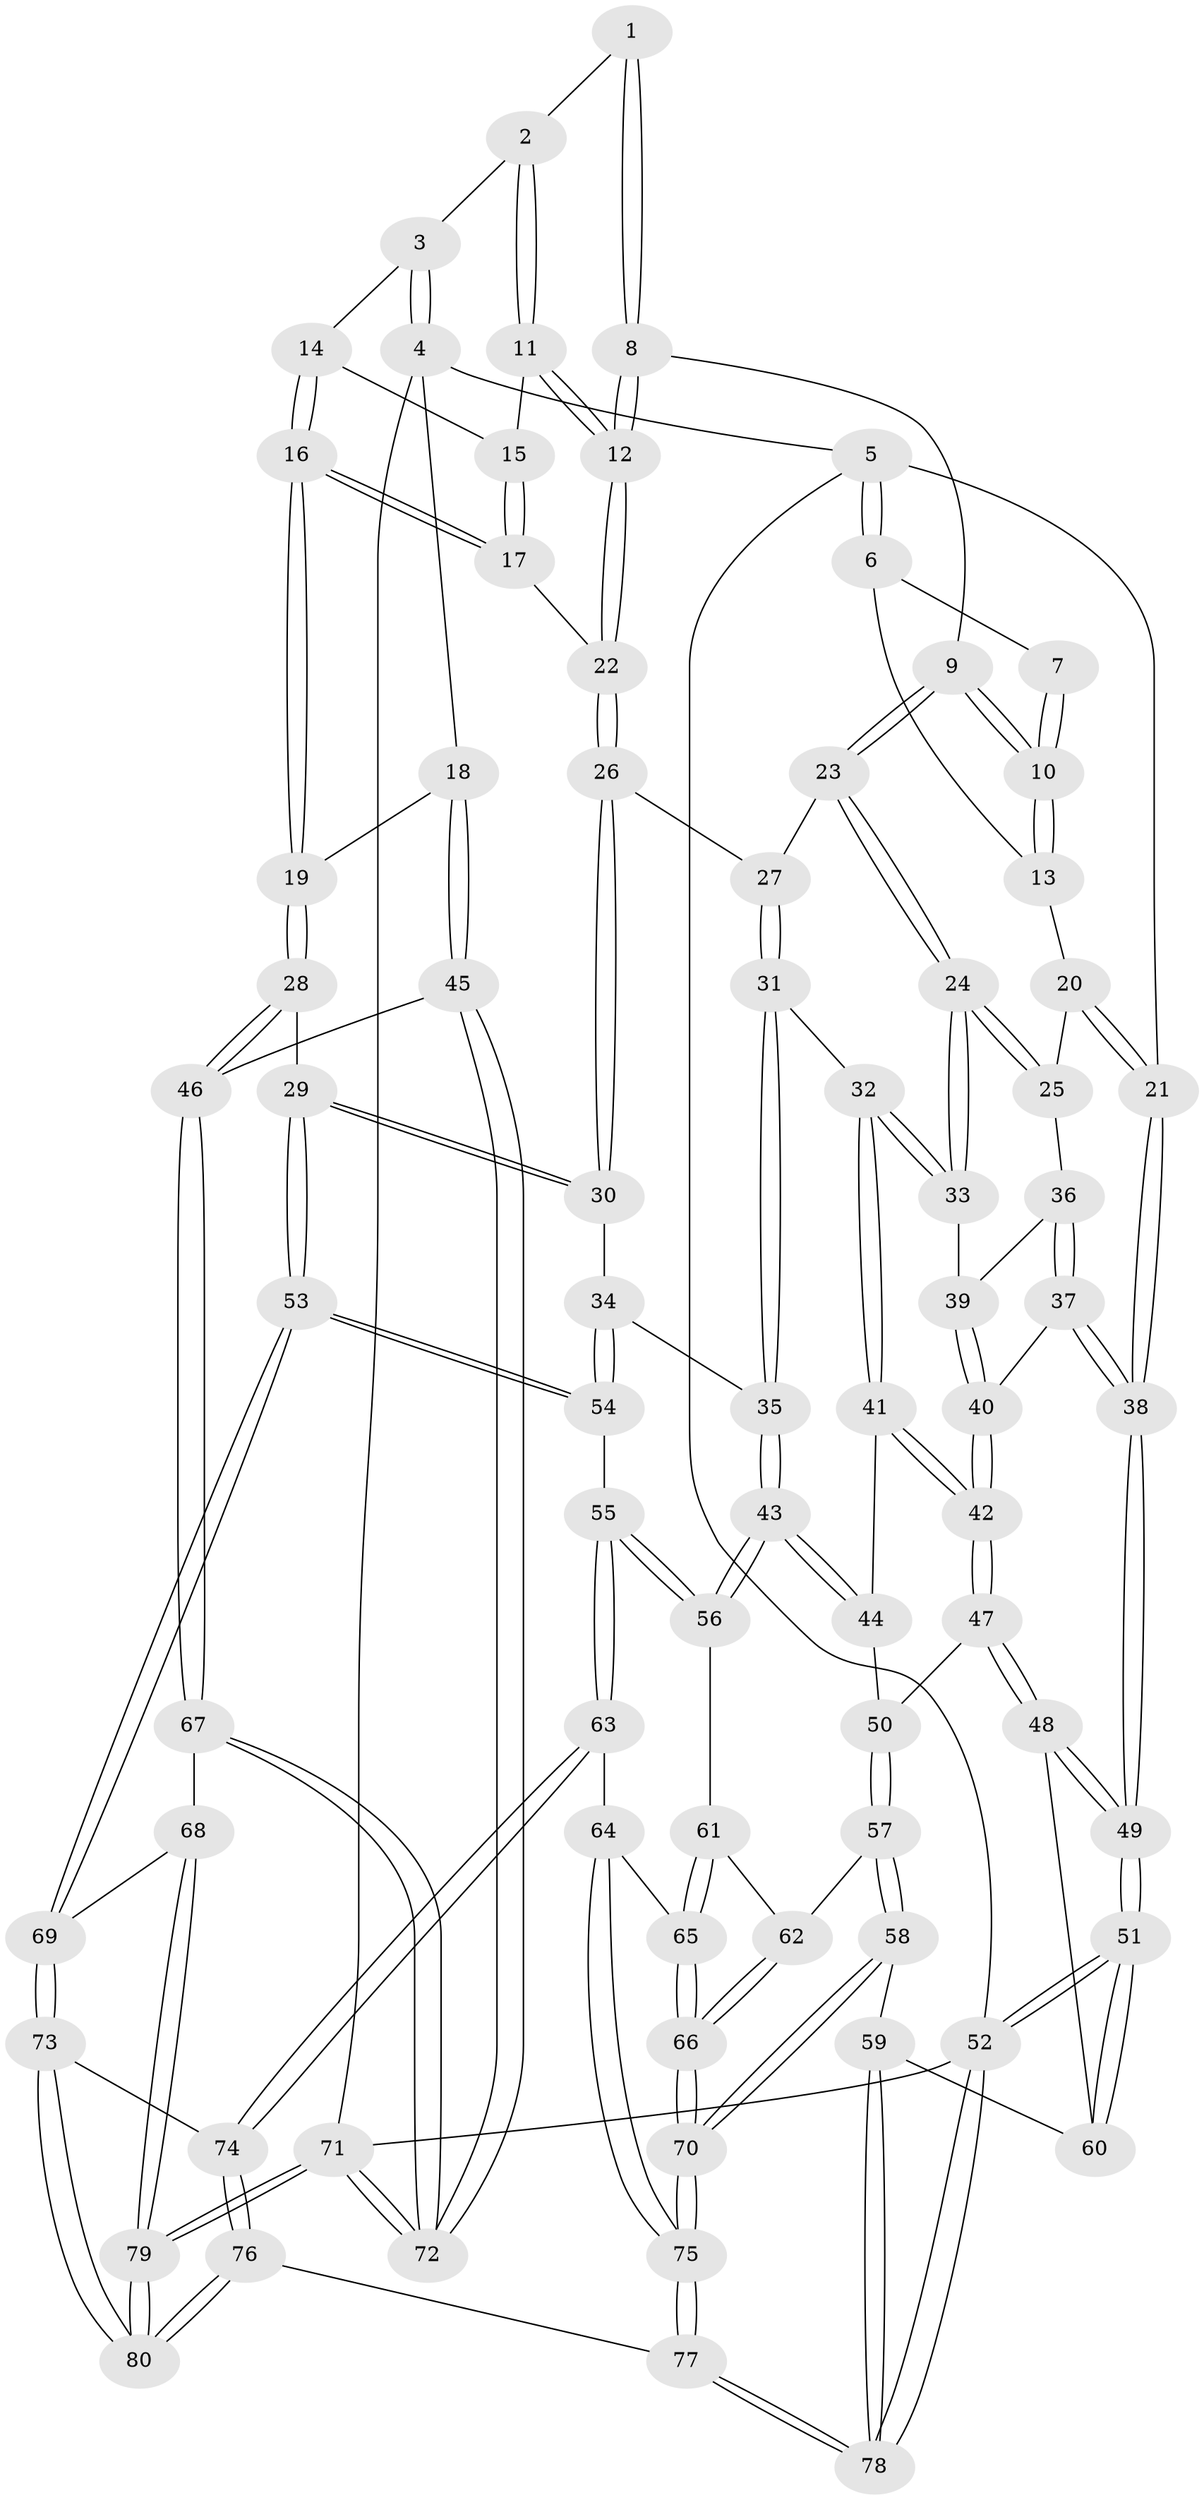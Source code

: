 // coarse degree distribution, {2: 0.04, 4: 0.44, 3: 0.24, 5: 0.24, 6: 0.04}
// Generated by graph-tools (version 1.1) at 2025/38/03/04/25 23:38:22]
// undirected, 80 vertices, 197 edges
graph export_dot {
  node [color=gray90,style=filled];
  1 [pos="+0.47207001139874066+0"];
  2 [pos="+0.49899447140492437+0"];
  3 [pos="+0.9137055374715181+0"];
  4 [pos="+1+0"];
  5 [pos="+0+0"];
  6 [pos="+0.09238738144052214+0"];
  7 [pos="+0.4211014746299718+0"];
  8 [pos="+0.4644019647245937+0.22903044224377922"];
  9 [pos="+0.36240938148916557+0.23595825919067642"];
  10 [pos="+0.35809368651461004+0.2307912195400037"];
  11 [pos="+0.5830192985323782+0.21015591084417254"];
  12 [pos="+0.5636223523848244+0.2647342979984456"];
  13 [pos="+0.2218619204595022+0.19040633097811038"];
  14 [pos="+0.8061527329818096+0.06725090904178381"];
  15 [pos="+0.6928696741900165+0.14896100379820598"];
  16 [pos="+0.8070553852978469+0.32266928161589753"];
  17 [pos="+0.6889273694413018+0.29692276948659396"];
  18 [pos="+1+0"];
  19 [pos="+0.8310310081834307+0.3631187527365127"];
  20 [pos="+0.1946879221382313+0.24007642920965325"];
  21 [pos="+0+0.3152069111202937"];
  22 [pos="+0.5708171249667648+0.2853674096990854"];
  23 [pos="+0.3577049776643686+0.2987481351213162"];
  24 [pos="+0.24282436635574148+0.3815611048081337"];
  25 [pos="+0.2043527263029143+0.36024654215174756"];
  26 [pos="+0.5571606834292991+0.33407024017922765"];
  27 [pos="+0.4000120331815093+0.3580185438563325"];
  28 [pos="+0.8691531264161718+0.5120769339545145"];
  29 [pos="+0.8235406490121263+0.5373097918631559"];
  30 [pos="+0.5743711024460038+0.47083183928916655"];
  31 [pos="+0.39241650606058254+0.43954353731504553"];
  32 [pos="+0.2685872088052957+0.4304177798978285"];
  33 [pos="+0.24987443674020493+0.39727117475204893"];
  34 [pos="+0.48583152419273684+0.531969072633897"];
  35 [pos="+0.46382151354339984+0.540104636166413"];
  36 [pos="+0.13721078316127103+0.38474227459860844"];
  37 [pos="+0.05970641984971454+0.41157314225213404"];
  38 [pos="+0+0.3362722021387732"];
  39 [pos="+0.1856269703261532+0.4601578321566332"];
  40 [pos="+0.1387962472925183+0.5232104307915505"];
  41 [pos="+0.25909297217377686+0.4857477900450382"];
  42 [pos="+0.16338002773851812+0.5669435885635662"];
  43 [pos="+0.4372013899607393+0.5760494565519498"];
  44 [pos="+0.34489521810405954+0.5601498389888561"];
  45 [pos="+1+0.5397621719104079"];
  46 [pos="+1+0.5403229223871552"];
  47 [pos="+0.16162395828716955+0.5913093458176345"];
  48 [pos="+0.06345183899326584+0.6639528004187691"];
  49 [pos="+0+0.679376952007264"];
  50 [pos="+0.2172003490824265+0.6239902418025813"];
  51 [pos="+0+1"];
  52 [pos="+0+1"];
  53 [pos="+0.7257787838756394+0.7165384619123424"];
  54 [pos="+0.6719483365937163+0.7276832004598064"];
  55 [pos="+0.6487446439184745+0.7390835871067886"];
  56 [pos="+0.4351471685683254+0.5928091814321991"];
  57 [pos="+0.2640767595673364+0.6955575037298812"];
  58 [pos="+0.2273665162086001+0.7887010095057438"];
  59 [pos="+0.1810567763954858+0.8069070800789616"];
  60 [pos="+0.17305062760068224+0.8037735482093585"];
  61 [pos="+0.42668309319892345+0.6264614376739743"];
  62 [pos="+0.31662156698602184+0.6902661953387895"];
  63 [pos="+0.5908750528156386+0.7776530090499764"];
  64 [pos="+0.5586301345194773+0.7865578236633686"];
  65 [pos="+0.4460036859866446+0.6884136018184513"];
  66 [pos="+0.3776298939705177+0.8164891532666853"];
  67 [pos="+0.9109660418160113+0.8362145484652428"];
  68 [pos="+0.7764417409810211+0.8212149509391069"];
  69 [pos="+0.7750009429036397+0.8205538852864006"];
  70 [pos="+0.37024070340697346+0.8657597180547092"];
  71 [pos="+1+1"];
  72 [pos="+1+1"];
  73 [pos="+0.7326989896539764+0.8975084038201862"];
  74 [pos="+0.6308381944105828+0.8929869522658349"];
  75 [pos="+0.42051029462636735+0.9626466606978454"];
  76 [pos="+0.5090783810782545+1"];
  77 [pos="+0.41784150301316914+1"];
  78 [pos="+0.18466935675403442+1"];
  79 [pos="+1+1"];
  80 [pos="+0.6886746090061899+1"];
  1 -- 2;
  1 -- 8;
  1 -- 8;
  2 -- 3;
  2 -- 11;
  2 -- 11;
  3 -- 4;
  3 -- 4;
  3 -- 14;
  4 -- 5;
  4 -- 18;
  4 -- 71;
  5 -- 6;
  5 -- 6;
  5 -- 21;
  5 -- 52;
  6 -- 7;
  6 -- 13;
  7 -- 10;
  7 -- 10;
  8 -- 9;
  8 -- 12;
  8 -- 12;
  9 -- 10;
  9 -- 10;
  9 -- 23;
  9 -- 23;
  10 -- 13;
  10 -- 13;
  11 -- 12;
  11 -- 12;
  11 -- 15;
  12 -- 22;
  12 -- 22;
  13 -- 20;
  14 -- 15;
  14 -- 16;
  14 -- 16;
  15 -- 17;
  15 -- 17;
  16 -- 17;
  16 -- 17;
  16 -- 19;
  16 -- 19;
  17 -- 22;
  18 -- 19;
  18 -- 45;
  18 -- 45;
  19 -- 28;
  19 -- 28;
  20 -- 21;
  20 -- 21;
  20 -- 25;
  21 -- 38;
  21 -- 38;
  22 -- 26;
  22 -- 26;
  23 -- 24;
  23 -- 24;
  23 -- 27;
  24 -- 25;
  24 -- 25;
  24 -- 33;
  24 -- 33;
  25 -- 36;
  26 -- 27;
  26 -- 30;
  26 -- 30;
  27 -- 31;
  27 -- 31;
  28 -- 29;
  28 -- 46;
  28 -- 46;
  29 -- 30;
  29 -- 30;
  29 -- 53;
  29 -- 53;
  30 -- 34;
  31 -- 32;
  31 -- 35;
  31 -- 35;
  32 -- 33;
  32 -- 33;
  32 -- 41;
  32 -- 41;
  33 -- 39;
  34 -- 35;
  34 -- 54;
  34 -- 54;
  35 -- 43;
  35 -- 43;
  36 -- 37;
  36 -- 37;
  36 -- 39;
  37 -- 38;
  37 -- 38;
  37 -- 40;
  38 -- 49;
  38 -- 49;
  39 -- 40;
  39 -- 40;
  40 -- 42;
  40 -- 42;
  41 -- 42;
  41 -- 42;
  41 -- 44;
  42 -- 47;
  42 -- 47;
  43 -- 44;
  43 -- 44;
  43 -- 56;
  43 -- 56;
  44 -- 50;
  45 -- 46;
  45 -- 72;
  45 -- 72;
  46 -- 67;
  46 -- 67;
  47 -- 48;
  47 -- 48;
  47 -- 50;
  48 -- 49;
  48 -- 49;
  48 -- 60;
  49 -- 51;
  49 -- 51;
  50 -- 57;
  50 -- 57;
  51 -- 52;
  51 -- 52;
  51 -- 60;
  51 -- 60;
  52 -- 78;
  52 -- 78;
  52 -- 71;
  53 -- 54;
  53 -- 54;
  53 -- 69;
  53 -- 69;
  54 -- 55;
  55 -- 56;
  55 -- 56;
  55 -- 63;
  55 -- 63;
  56 -- 61;
  57 -- 58;
  57 -- 58;
  57 -- 62;
  58 -- 59;
  58 -- 70;
  58 -- 70;
  59 -- 60;
  59 -- 78;
  59 -- 78;
  61 -- 62;
  61 -- 65;
  61 -- 65;
  62 -- 66;
  62 -- 66;
  63 -- 64;
  63 -- 74;
  63 -- 74;
  64 -- 65;
  64 -- 75;
  64 -- 75;
  65 -- 66;
  65 -- 66;
  66 -- 70;
  66 -- 70;
  67 -- 68;
  67 -- 72;
  67 -- 72;
  68 -- 69;
  68 -- 79;
  68 -- 79;
  69 -- 73;
  69 -- 73;
  70 -- 75;
  70 -- 75;
  71 -- 72;
  71 -- 72;
  71 -- 79;
  71 -- 79;
  73 -- 74;
  73 -- 80;
  73 -- 80;
  74 -- 76;
  74 -- 76;
  75 -- 77;
  75 -- 77;
  76 -- 77;
  76 -- 80;
  76 -- 80;
  77 -- 78;
  77 -- 78;
  79 -- 80;
  79 -- 80;
}
